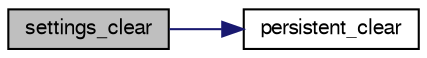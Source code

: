 digraph "settings_clear"
{
  edge [fontname="FreeSans",fontsize="10",labelfontname="FreeSans",labelfontsize="10"];
  node [fontname="FreeSans",fontsize="10",shape=record];
  rankdir="LR";
  Node1 [label="settings_clear",height=0.2,width=0.4,color="black", fillcolor="grey75", style="filled", fontcolor="black"];
  Node1 -> Node2 [color="midnightblue",fontsize="10",style="solid",fontname="FreeSans"];
  Node2 [label="persistent_clear",height=0.2,width=0.4,color="black", fillcolor="white", style="filled",URL="$linux_2modules_2core_2settings__arch_8c.html#a96bbf08af032ab9c1e7c15c66eb2d513"];
}
